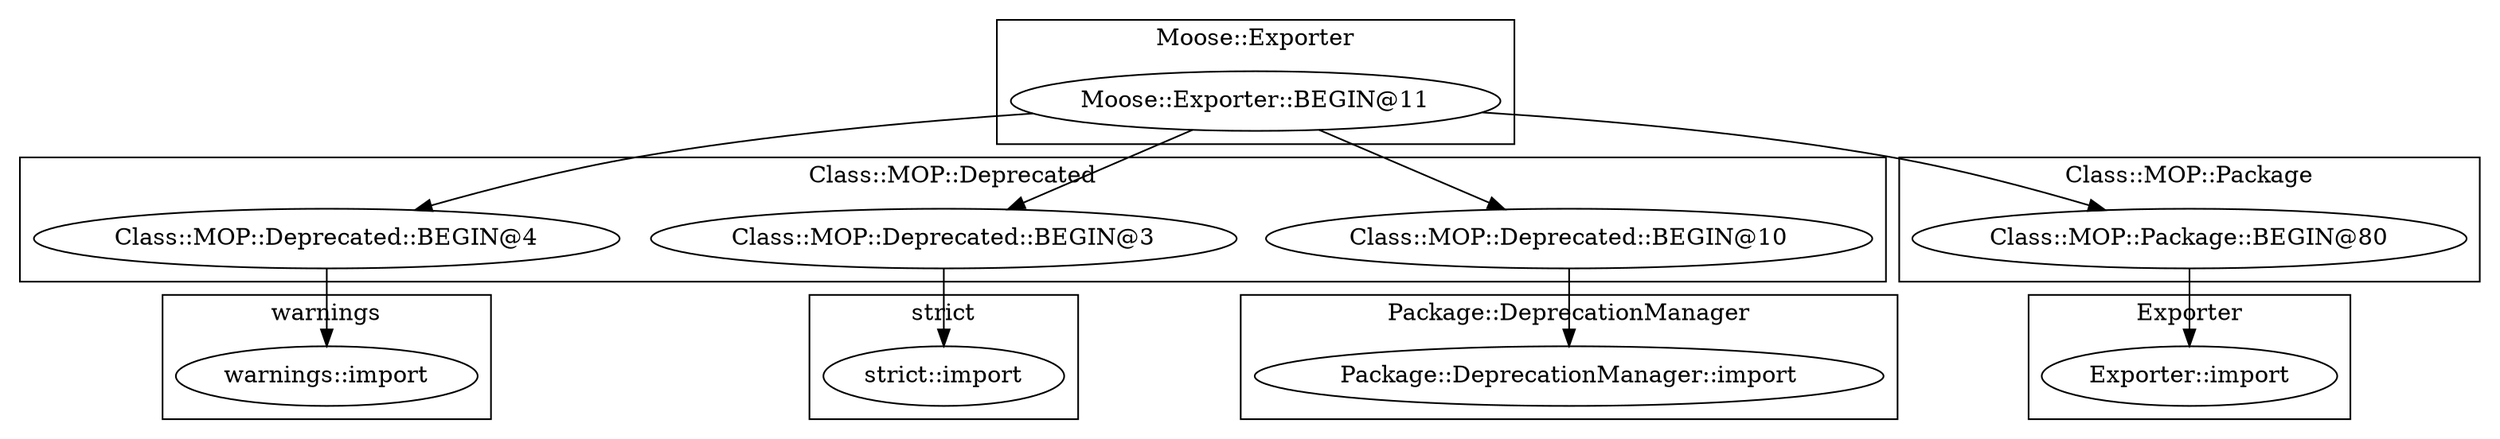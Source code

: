 digraph {
graph [overlap=false]
subgraph cluster_Class_MOP_Deprecated {
	label="Class::MOP::Deprecated";
	"Class::MOP::Deprecated::BEGIN@4";
	"Class::MOP::Deprecated::BEGIN@3";
	"Class::MOP::Deprecated::BEGIN@10";
}
subgraph cluster_warnings {
	label="warnings";
	"warnings::import";
}
subgraph cluster_Moose_Exporter {
	label="Moose::Exporter";
	"Moose::Exporter::BEGIN@11";
}
subgraph cluster_strict {
	label="strict";
	"strict::import";
}
subgraph cluster_Exporter {
	label="Exporter";
	"Exporter::import";
}
subgraph cluster_Package_DeprecationManager {
	label="Package::DeprecationManager";
	"Package::DeprecationManager::import";
}
subgraph cluster_Class_MOP_Package {
	label="Class::MOP::Package";
	"Class::MOP::Package::BEGIN@80";
}
"Class::MOP::Package::BEGIN@80" -> "Exporter::import";
"Moose::Exporter::BEGIN@11" -> "Class::MOP::Deprecated::BEGIN@4";
"Class::MOP::Deprecated::BEGIN@4" -> "warnings::import";
"Class::MOP::Deprecated::BEGIN@3" -> "strict::import";
"Moose::Exporter::BEGIN@11" -> "Class::MOP::Package::BEGIN@80";
"Class::MOP::Deprecated::BEGIN@10" -> "Package::DeprecationManager::import";
"Moose::Exporter::BEGIN@11" -> "Class::MOP::Deprecated::BEGIN@3";
"Moose::Exporter::BEGIN@11" -> "Class::MOP::Deprecated::BEGIN@10";
}
